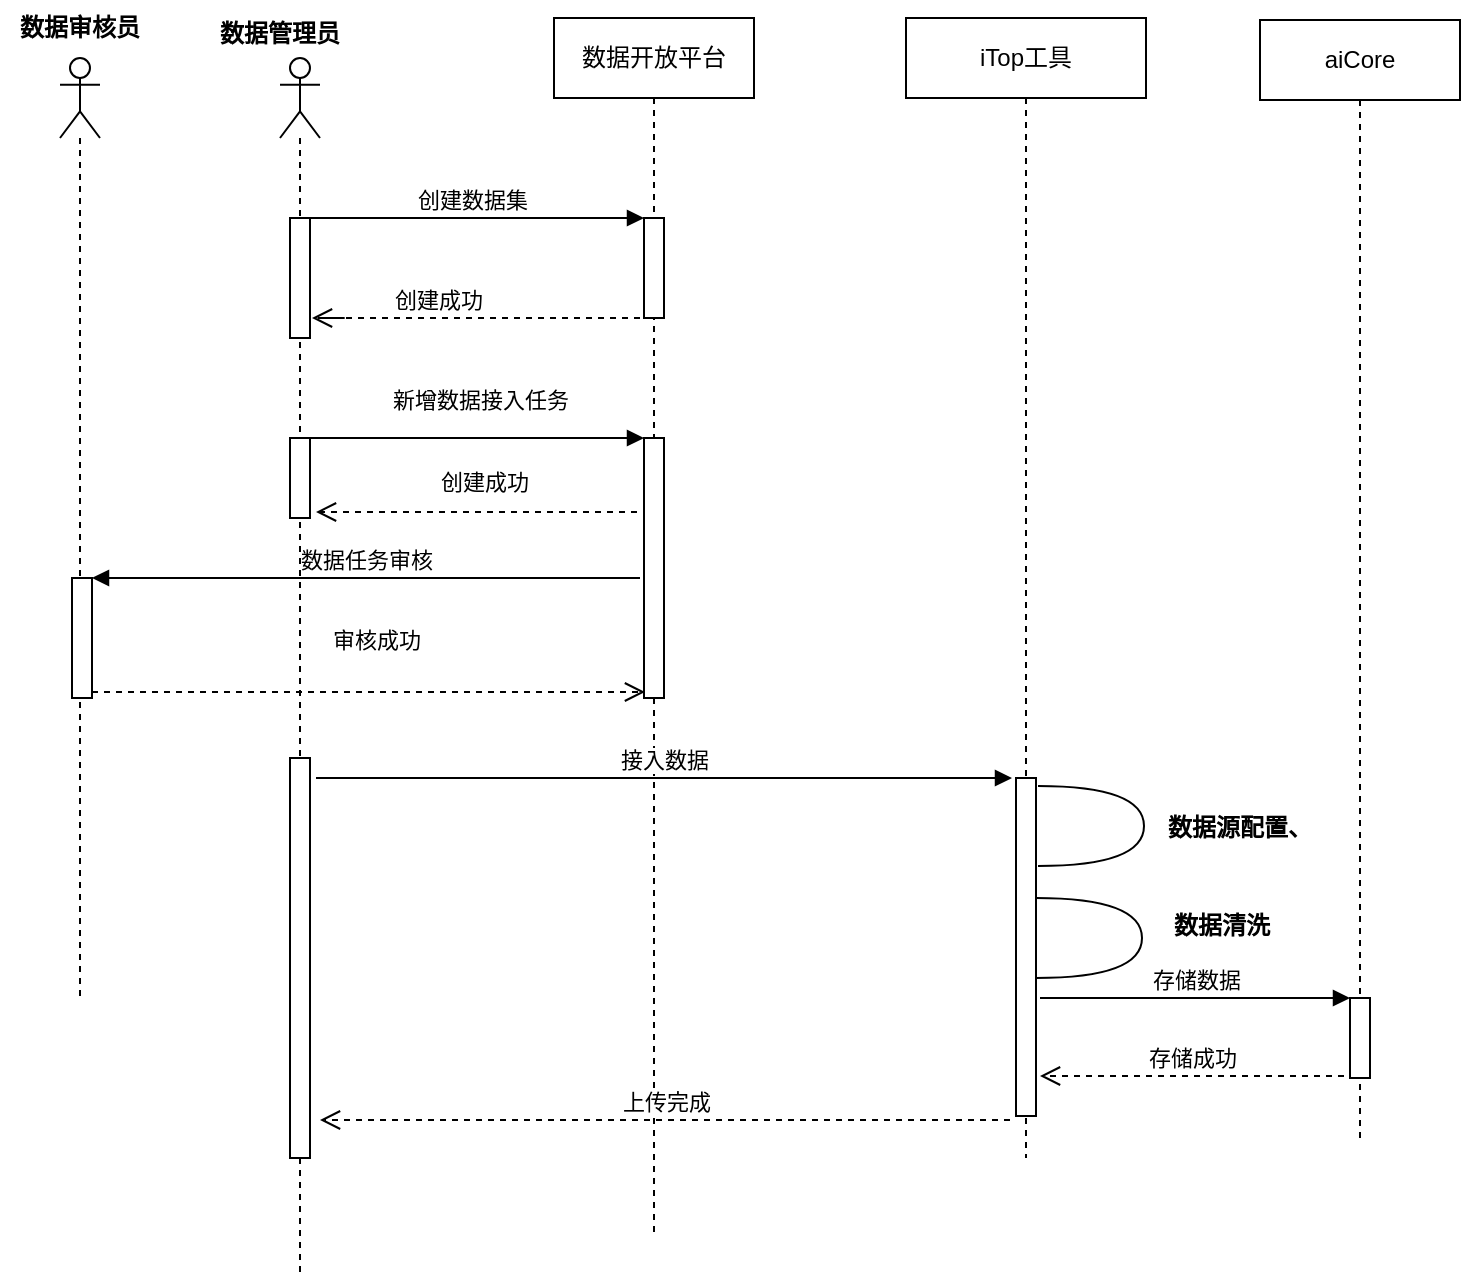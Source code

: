 <mxfile version="14.4.3" type="github">
  <diagram name="Page-1" id="e7e014a7-5840-1c2e-5031-d8a46d1fe8dd">
    <mxGraphModel dx="1038" dy="548" grid="1" gridSize="10" guides="1" tooltips="1" connect="1" arrows="1" fold="1" page="1" pageScale="1" pageWidth="1169" pageHeight="826" background="#ffffff" math="0" shadow="0">
      <root>
        <mxCell id="0" />
        <mxCell id="1" parent="0" />
        <mxCell id="vgXzkwaurRQH-fuamJpq-45" value="数据开放平台" style="shape=umlLifeline;perimeter=lifelinePerimeter;whiteSpace=wrap;html=1;container=1;collapsible=0;recursiveResize=0;outlineConnect=0;" vertex="1" parent="1">
          <mxGeometry x="397" y="150" width="100" height="610" as="geometry" />
        </mxCell>
        <mxCell id="vgXzkwaurRQH-fuamJpq-51" value="" style="html=1;points=[];perimeter=orthogonalPerimeter;" vertex="1" parent="vgXzkwaurRQH-fuamJpq-45">
          <mxGeometry x="45" y="100" width="10" height="50" as="geometry" />
        </mxCell>
        <mxCell id="vgXzkwaurRQH-fuamJpq-57" value="" style="html=1;points=[];perimeter=orthogonalPerimeter;" vertex="1" parent="vgXzkwaurRQH-fuamJpq-45">
          <mxGeometry x="45" y="210" width="10" height="130" as="geometry" />
        </mxCell>
        <mxCell id="vgXzkwaurRQH-fuamJpq-46" value="iTop工具" style="shape=umlLifeline;perimeter=lifelinePerimeter;whiteSpace=wrap;html=1;container=1;collapsible=0;recursiveResize=0;outlineConnect=0;" vertex="1" parent="1">
          <mxGeometry x="573" y="150" width="120" height="570" as="geometry" />
        </mxCell>
        <mxCell id="vgXzkwaurRQH-fuamJpq-81" value="" style="html=1;points=[];perimeter=orthogonalPerimeter;" vertex="1" parent="vgXzkwaurRQH-fuamJpq-46">
          <mxGeometry x="55" y="380" width="10" height="169" as="geometry" />
        </mxCell>
        <mxCell id="vgXzkwaurRQH-fuamJpq-87" value="" style="shape=requiredInterface;html=1;verticalLabelPosition=bottom;" vertex="1" parent="vgXzkwaurRQH-fuamJpq-46">
          <mxGeometry x="66" y="384" width="53" height="40" as="geometry" />
        </mxCell>
        <mxCell id="vgXzkwaurRQH-fuamJpq-47" value="aiCore" style="shape=umlLifeline;perimeter=lifelinePerimeter;whiteSpace=wrap;html=1;container=1;collapsible=0;recursiveResize=0;outlineConnect=0;" vertex="1" parent="1">
          <mxGeometry x="750" y="151" width="100" height="560" as="geometry" />
        </mxCell>
        <mxCell id="vgXzkwaurRQH-fuamJpq-84" value="" style="html=1;points=[];perimeter=orthogonalPerimeter;" vertex="1" parent="vgXzkwaurRQH-fuamJpq-47">
          <mxGeometry x="45" y="489" width="10" height="40" as="geometry" />
        </mxCell>
        <mxCell id="vgXzkwaurRQH-fuamJpq-48" value="" style="shape=umlLifeline;participant=umlActor;perimeter=lifelinePerimeter;whiteSpace=wrap;html=1;container=1;collapsible=0;recursiveResize=0;verticalAlign=top;spacingTop=36;outlineConnect=0;" vertex="1" parent="1">
          <mxGeometry x="260" y="170" width="20" height="610" as="geometry" />
        </mxCell>
        <mxCell id="vgXzkwaurRQH-fuamJpq-54" value="" style="html=1;points=[];perimeter=orthogonalPerimeter;" vertex="1" parent="vgXzkwaurRQH-fuamJpq-48">
          <mxGeometry x="5" y="80" width="10" height="60" as="geometry" />
        </mxCell>
        <mxCell id="vgXzkwaurRQH-fuamJpq-55" value="" style="html=1;points=[];perimeter=orthogonalPerimeter;" vertex="1" parent="vgXzkwaurRQH-fuamJpq-48">
          <mxGeometry x="5" y="190" width="10" height="40" as="geometry" />
        </mxCell>
        <mxCell id="vgXzkwaurRQH-fuamJpq-80" value="" style="html=1;points=[];perimeter=orthogonalPerimeter;" vertex="1" parent="vgXzkwaurRQH-fuamJpq-48">
          <mxGeometry x="5" y="350" width="10" height="200" as="geometry" />
        </mxCell>
        <mxCell id="vgXzkwaurRQH-fuamJpq-49" value="数据管理员" style="text;align=center;fontStyle=1;verticalAlign=middle;spacingLeft=3;spacingRight=3;strokeColor=none;rotatable=0;points=[[0,0.5],[1,0.5]];portConstraint=eastwest;" vertex="1" parent="1">
          <mxGeometry x="220" y="144" width="80" height="26" as="geometry" />
        </mxCell>
        <mxCell id="vgXzkwaurRQH-fuamJpq-52" value="创建数据集" style="html=1;verticalAlign=bottom;endArrow=block;entryX=0;entryY=0;" edge="1" target="vgXzkwaurRQH-fuamJpq-51" parent="1" source="vgXzkwaurRQH-fuamJpq-48">
          <mxGeometry relative="1" as="geometry">
            <mxPoint x="372" y="250" as="sourcePoint" />
          </mxGeometry>
        </mxCell>
        <mxCell id="vgXzkwaurRQH-fuamJpq-53" value="创建成功" style="html=1;verticalAlign=bottom;endArrow=open;dashed=1;endSize=8;" edge="1" parent="1">
          <mxGeometry relative="1" as="geometry">
            <mxPoint x="276" y="300" as="targetPoint" />
            <mxPoint x="440" y="300" as="sourcePoint" />
            <Array as="points">
              <mxPoint x="276" y="300" />
              <mxPoint x="295" y="300" />
            </Array>
          </mxGeometry>
        </mxCell>
        <mxCell id="vgXzkwaurRQH-fuamJpq-58" value="新增数据接入任务" style="html=1;verticalAlign=bottom;endArrow=block;entryX=0;entryY=0;" edge="1" target="vgXzkwaurRQH-fuamJpq-57" parent="1" source="vgXzkwaurRQH-fuamJpq-48">
          <mxGeometry x="0.049" y="10" relative="1" as="geometry">
            <mxPoint x="372" y="360" as="sourcePoint" />
            <mxPoint as="offset" />
          </mxGeometry>
        </mxCell>
        <mxCell id="vgXzkwaurRQH-fuamJpq-62" value="" style="shape=umlLifeline;participant=umlActor;perimeter=lifelinePerimeter;whiteSpace=wrap;html=1;container=1;collapsible=0;recursiveResize=0;verticalAlign=top;spacingTop=36;outlineConnect=0;" vertex="1" parent="1">
          <mxGeometry x="150" y="170" width="20" height="470" as="geometry" />
        </mxCell>
        <mxCell id="vgXzkwaurRQH-fuamJpq-77" value="" style="html=1;points=[];perimeter=orthogonalPerimeter;" vertex="1" parent="vgXzkwaurRQH-fuamJpq-62">
          <mxGeometry x="6" y="260" width="10" height="60" as="geometry" />
        </mxCell>
        <mxCell id="vgXzkwaurRQH-fuamJpq-63" value="数据审核员" style="text;align=center;fontStyle=1;verticalAlign=middle;spacingLeft=3;spacingRight=3;strokeColor=none;rotatable=0;points=[[0,0.5],[1,0.5]];portConstraint=eastwest;" vertex="1" parent="1">
          <mxGeometry x="120" y="141" width="80" height="26" as="geometry" />
        </mxCell>
        <mxCell id="vgXzkwaurRQH-fuamJpq-59" value="创建成功" style="html=1;verticalAlign=bottom;endArrow=open;dashed=1;endSize=8;" edge="1" parent="1">
          <mxGeometry x="-0.049" y="-6" relative="1" as="geometry">
            <mxPoint x="278" y="397" as="targetPoint" />
            <mxPoint x="438.5" y="397" as="sourcePoint" />
            <Array as="points">
              <mxPoint x="358.5" y="397" />
            </Array>
            <mxPoint as="offset" />
          </mxGeometry>
        </mxCell>
        <mxCell id="vgXzkwaurRQH-fuamJpq-78" value="数据任务审核" style="html=1;verticalAlign=bottom;endArrow=block;entryX=1;entryY=0;" edge="1" target="vgXzkwaurRQH-fuamJpq-77" parent="1">
          <mxGeometry relative="1" as="geometry">
            <mxPoint x="440" y="430" as="sourcePoint" />
          </mxGeometry>
        </mxCell>
        <mxCell id="vgXzkwaurRQH-fuamJpq-79" value="审核成功" style="html=1;verticalAlign=bottom;endArrow=open;dashed=1;endSize=8;" edge="1" parent="1">
          <mxGeometry x="0.027" y="17" relative="1" as="geometry">
            <mxPoint x="442.5" y="487" as="targetPoint" />
            <mxPoint x="166" y="487" as="sourcePoint" />
            <mxPoint as="offset" />
          </mxGeometry>
        </mxCell>
        <mxCell id="vgXzkwaurRQH-fuamJpq-82" value="接入数据" style="html=1;verticalAlign=bottom;endArrow=block;entryX=0;entryY=0;" edge="1" parent="1">
          <mxGeometry relative="1" as="geometry">
            <mxPoint x="278" y="530" as="sourcePoint" />
            <mxPoint x="626" y="530.0" as="targetPoint" />
          </mxGeometry>
        </mxCell>
        <mxCell id="vgXzkwaurRQH-fuamJpq-83" value="上传完成" style="html=1;verticalAlign=bottom;endArrow=open;dashed=1;endSize=8;" edge="1" parent="1">
          <mxGeometry relative="1" as="geometry">
            <mxPoint x="280" y="701" as="targetPoint" />
            <mxPoint x="625" y="701" as="sourcePoint" />
            <Array as="points">
              <mxPoint x="313" y="701" />
            </Array>
          </mxGeometry>
        </mxCell>
        <mxCell id="vgXzkwaurRQH-fuamJpq-85" value="存储数据" style="html=1;verticalAlign=bottom;endArrow=block;entryX=0;entryY=0;" edge="1" target="vgXzkwaurRQH-fuamJpq-84" parent="1">
          <mxGeometry relative="1" as="geometry">
            <mxPoint x="640" y="640" as="sourcePoint" />
          </mxGeometry>
        </mxCell>
        <mxCell id="vgXzkwaurRQH-fuamJpq-86" value="存储成功" style="html=1;verticalAlign=bottom;endArrow=open;dashed=1;endSize=8;" edge="1" parent="1">
          <mxGeometry relative="1" as="geometry">
            <mxPoint x="640" y="679" as="targetPoint" />
            <mxPoint x="792" y="679" as="sourcePoint" />
          </mxGeometry>
        </mxCell>
        <mxCell id="vgXzkwaurRQH-fuamJpq-88" value="" style="shape=requiredInterface;html=1;verticalLabelPosition=bottom;" vertex="1" parent="1">
          <mxGeometry x="638" y="590" width="53" height="40" as="geometry" />
        </mxCell>
        <mxCell id="vgXzkwaurRQH-fuamJpq-90" value="数据源配置、" style="text;align=center;fontStyle=1;verticalAlign=middle;spacingLeft=3;spacingRight=3;strokeColor=none;rotatable=0;points=[[0,0.5],[1,0.5]];portConstraint=eastwest;" vertex="1" parent="1">
          <mxGeometry x="700" y="541" width="80" height="26" as="geometry" />
        </mxCell>
        <mxCell id="vgXzkwaurRQH-fuamJpq-91" value="数据清洗" style="text;align=center;fontStyle=1;verticalAlign=middle;spacingLeft=3;spacingRight=3;strokeColor=none;rotatable=0;points=[[0,0.5],[1,0.5]];portConstraint=eastwest;" vertex="1" parent="1">
          <mxGeometry x="691" y="590" width="80" height="26" as="geometry" />
        </mxCell>
      </root>
    </mxGraphModel>
  </diagram>
</mxfile>
